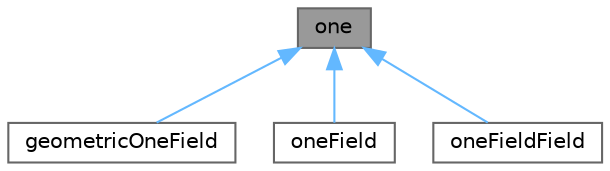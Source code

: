 digraph "one"
{
 // LATEX_PDF_SIZE
  bgcolor="transparent";
  edge [fontname=Helvetica,fontsize=10,labelfontname=Helvetica,labelfontsize=10];
  node [fontname=Helvetica,fontsize=10,shape=box,height=0.2,width=0.4];
  Node1 [id="Node000001",label="one",height=0.2,width=0.4,color="gray40", fillcolor="grey60", style="filled", fontcolor="black",tooltip="A class representing the concept of 1 (one) that can be used to avoid manipulating objects known to b..."];
  Node1 -> Node2 [id="edge1_Node000001_Node000002",dir="back",color="steelblue1",style="solid",tooltip=" "];
  Node2 [id="Node000002",label="geometricOneField",height=0.2,width=0.4,color="gray40", fillcolor="white", style="filled",URL="$classFoam_1_1geometricOneField.html",tooltip="A class representing the concept of a GeometricField of 1 used to avoid unnecessary manipulations for..."];
  Node1 -> Node3 [id="edge2_Node000001_Node000003",dir="back",color="steelblue1",style="solid",tooltip=" "];
  Node3 [id="Node000003",label="oneField",height=0.2,width=0.4,color="gray40", fillcolor="white", style="filled",URL="$classFoam_1_1oneField.html",tooltip="A class representing the concept of a field of 1 used to avoid unnecessary manipulations for objects ..."];
  Node1 -> Node4 [id="edge3_Node000001_Node000004",dir="back",color="steelblue1",style="solid",tooltip=" "];
  Node4 [id="Node000004",label="oneFieldField",height=0.2,width=0.4,color="gray40", fillcolor="white", style="filled",URL="$classFoam_1_1oneFieldField.html",tooltip="A class representing the concept of a field of oneFields used to avoid unnecessary manipulations for ..."];
}
